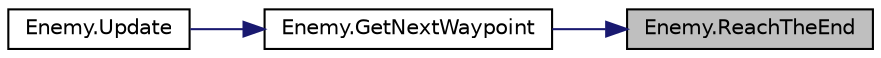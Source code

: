 digraph "Enemy.ReachTheEnd"
{
 // LATEX_PDF_SIZE
  edge [fontname="Helvetica",fontsize="10",labelfontname="Helvetica",labelfontsize="10"];
  node [fontname="Helvetica",fontsize="10",shape=record];
  rankdir="RL";
  Node1 [label="Enemy.ReachTheEnd",height=0.2,width=0.4,color="black", fillcolor="grey75", style="filled", fontcolor="black",tooltip="Метод для уменьшения жизней игрока"];
  Node1 -> Node2 [dir="back",color="midnightblue",fontsize="10",style="solid",fontname="Helvetica"];
  Node2 [label="Enemy.GetNextWaypoint",height=0.2,width=0.4,color="black", fillcolor="white", style="filled",URL="$class_enemy.html#a5d6489f72b20ed5b03ab737638a6ef07",tooltip="Метод для получения следующей точки перемещения"];
  Node2 -> Node3 [dir="back",color="midnightblue",fontsize="10",style="solid",fontname="Helvetica"];
  Node3 [label="Enemy.Update",height=0.2,width=0.4,color="black", fillcolor="white", style="filled",URL="$class_enemy.html#a80560cd7c04c1c0846715740bad699d1",tooltip="Мeтод перемещения обьекта от одной точки к другой"];
}
